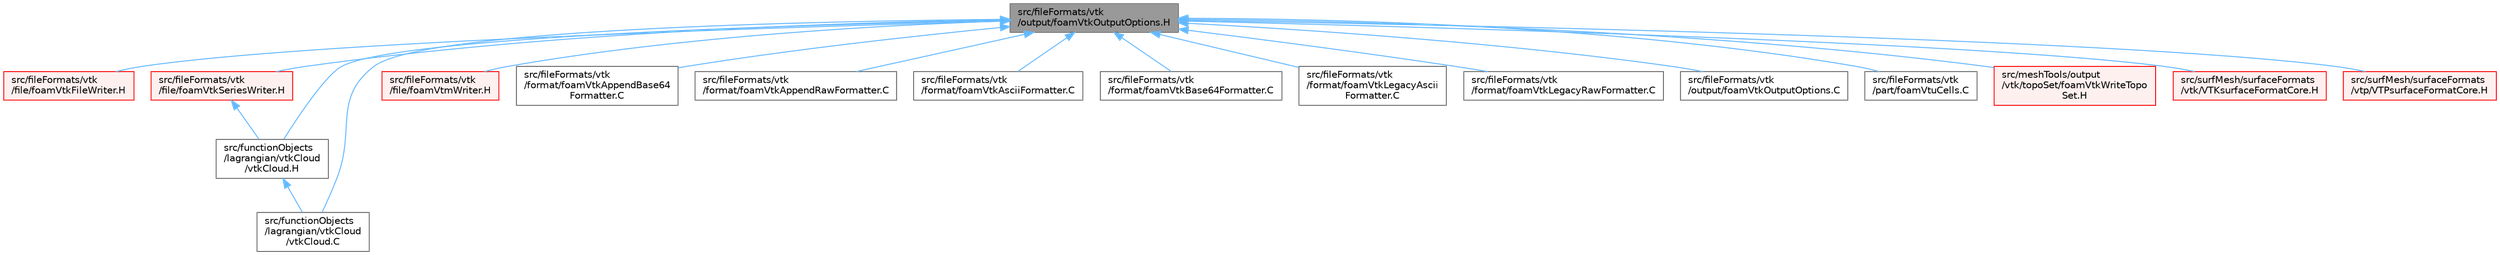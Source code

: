 digraph "src/fileFormats/vtk/output/foamVtkOutputOptions.H"
{
 // LATEX_PDF_SIZE
  bgcolor="transparent";
  edge [fontname=Helvetica,fontsize=10,labelfontname=Helvetica,labelfontsize=10];
  node [fontname=Helvetica,fontsize=10,shape=box,height=0.2,width=0.4];
  Node1 [id="Node000001",label="src/fileFormats/vtk\l/output/foamVtkOutputOptions.H",height=0.2,width=0.4,color="gray40", fillcolor="grey60", style="filled", fontcolor="black",tooltip=" "];
  Node1 -> Node2 [id="edge1_Node000001_Node000002",dir="back",color="steelblue1",style="solid",tooltip=" "];
  Node2 [id="Node000002",label="src/fileFormats/vtk\l/file/foamVtkFileWriter.H",height=0.2,width=0.4,color="red", fillcolor="#FFF0F0", style="filled",URL="$foamVtkFileWriter_8H.html",tooltip=" "];
  Node1 -> Node55 [id="edge2_Node000001_Node000055",dir="back",color="steelblue1",style="solid",tooltip=" "];
  Node55 [id="Node000055",label="src/fileFormats/vtk\l/file/foamVtkSeriesWriter.H",height=0.2,width=0.4,color="red", fillcolor="#FFF0F0", style="filled",URL="$foamVtkSeriesWriter_8H.html",tooltip=" "];
  Node55 -> Node57 [id="edge3_Node000055_Node000057",dir="back",color="steelblue1",style="solid",tooltip=" "];
  Node57 [id="Node000057",label="src/functionObjects\l/lagrangian/vtkCloud\l/vtkCloud.H",height=0.2,width=0.4,color="grey40", fillcolor="white", style="filled",URL="$vtkCloud_8H.html",tooltip=" "];
  Node57 -> Node58 [id="edge4_Node000057_Node000058",dir="back",color="steelblue1",style="solid",tooltip=" "];
  Node58 [id="Node000058",label="src/functionObjects\l/lagrangian/vtkCloud\l/vtkCloud.C",height=0.2,width=0.4,color="grey40", fillcolor="white", style="filled",URL="$vtkCloud_8C.html",tooltip=" "];
  Node1 -> Node59 [id="edge5_Node000001_Node000059",dir="back",color="steelblue1",style="solid",tooltip=" "];
  Node59 [id="Node000059",label="src/fileFormats/vtk\l/file/foamVtmWriter.H",height=0.2,width=0.4,color="red", fillcolor="#FFF0F0", style="filled",URL="$foamVtmWriter_8H.html",tooltip=" "];
  Node1 -> Node61 [id="edge6_Node000001_Node000061",dir="back",color="steelblue1",style="solid",tooltip=" "];
  Node61 [id="Node000061",label="src/fileFormats/vtk\l/format/foamVtkAppendBase64\lFormatter.C",height=0.2,width=0.4,color="grey40", fillcolor="white", style="filled",URL="$foamVtkAppendBase64Formatter_8C.html",tooltip=" "];
  Node1 -> Node62 [id="edge7_Node000001_Node000062",dir="back",color="steelblue1",style="solid",tooltip=" "];
  Node62 [id="Node000062",label="src/fileFormats/vtk\l/format/foamVtkAppendRawFormatter.C",height=0.2,width=0.4,color="grey40", fillcolor="white", style="filled",URL="$foamVtkAppendRawFormatter_8C.html",tooltip=" "];
  Node1 -> Node63 [id="edge8_Node000001_Node000063",dir="back",color="steelblue1",style="solid",tooltip=" "];
  Node63 [id="Node000063",label="src/fileFormats/vtk\l/format/foamVtkAsciiFormatter.C",height=0.2,width=0.4,color="grey40", fillcolor="white", style="filled",URL="$foamVtkAsciiFormatter_8C.html",tooltip=" "];
  Node1 -> Node64 [id="edge9_Node000001_Node000064",dir="back",color="steelblue1",style="solid",tooltip=" "];
  Node64 [id="Node000064",label="src/fileFormats/vtk\l/format/foamVtkBase64Formatter.C",height=0.2,width=0.4,color="grey40", fillcolor="white", style="filled",URL="$foamVtkBase64Formatter_8C.html",tooltip=" "];
  Node1 -> Node65 [id="edge10_Node000001_Node000065",dir="back",color="steelblue1",style="solid",tooltip=" "];
  Node65 [id="Node000065",label="src/fileFormats/vtk\l/format/foamVtkLegacyAscii\lFormatter.C",height=0.2,width=0.4,color="grey40", fillcolor="white", style="filled",URL="$foamVtkLegacyAsciiFormatter_8C.html",tooltip=" "];
  Node1 -> Node66 [id="edge11_Node000001_Node000066",dir="back",color="steelblue1",style="solid",tooltip=" "];
  Node66 [id="Node000066",label="src/fileFormats/vtk\l/format/foamVtkLegacyRawFormatter.C",height=0.2,width=0.4,color="grey40", fillcolor="white", style="filled",URL="$foamVtkLegacyRawFormatter_8C.html",tooltip=" "];
  Node1 -> Node67 [id="edge12_Node000001_Node000067",dir="back",color="steelblue1",style="solid",tooltip=" "];
  Node67 [id="Node000067",label="src/fileFormats/vtk\l/output/foamVtkOutputOptions.C",height=0.2,width=0.4,color="grey40", fillcolor="white", style="filled",URL="$foamVtkOutputOptions_8C.html",tooltip=" "];
  Node1 -> Node68 [id="edge13_Node000001_Node000068",dir="back",color="steelblue1",style="solid",tooltip=" "];
  Node68 [id="Node000068",label="src/fileFormats/vtk\l/part/foamVtuCells.C",height=0.2,width=0.4,color="grey40", fillcolor="white", style="filled",URL="$foamVtuCells_8C.html",tooltip=" "];
  Node1 -> Node58 [id="edge14_Node000001_Node000058",dir="back",color="steelblue1",style="solid",tooltip=" "];
  Node1 -> Node57 [id="edge15_Node000001_Node000057",dir="back",color="steelblue1",style="solid",tooltip=" "];
  Node1 -> Node69 [id="edge16_Node000001_Node000069",dir="back",color="steelblue1",style="solid",tooltip=" "];
  Node69 [id="Node000069",label="src/meshTools/output\l/vtk/topoSet/foamVtkWriteTopo\lSet.H",height=0.2,width=0.4,color="red", fillcolor="#FFF0F0", style="filled",URL="$foamVtkWriteTopoSet_8H.html",tooltip="Write topoSet in VTK format."];
  Node1 -> Node72 [id="edge17_Node000001_Node000072",dir="back",color="steelblue1",style="solid",tooltip=" "];
  Node72 [id="Node000072",label="src/surfMesh/surfaceFormats\l/vtk/VTKsurfaceFormatCore.H",height=0.2,width=0.4,color="red", fillcolor="#FFF0F0", style="filled",URL="$VTKsurfaceFormatCore_8H.html",tooltip=" "];
  Node1 -> Node77 [id="edge18_Node000001_Node000077",dir="back",color="steelblue1",style="solid",tooltip=" "];
  Node77 [id="Node000077",label="src/surfMesh/surfaceFormats\l/vtp/VTPsurfaceFormatCore.H",height=0.2,width=0.4,color="red", fillcolor="#FFF0F0", style="filled",URL="$VTPsurfaceFormatCore_8H.html",tooltip=" "];
}
